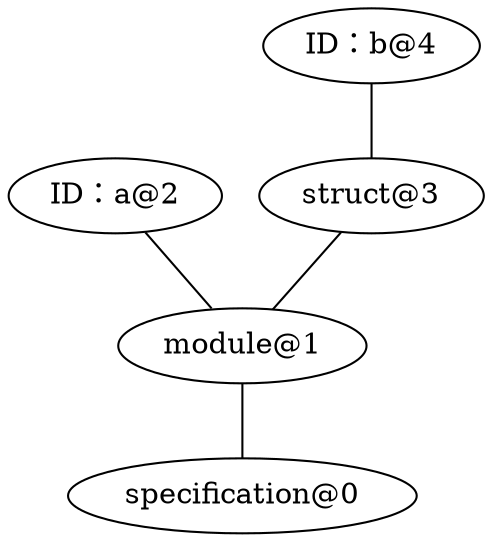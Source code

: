 graph{
    { rank=same; "specification@0"}
    { rank=same; "module@1"}
    { rank=same; "ID：a@2"; "struct@3"}
    { rank=same; "ID：b@4"}

    "module@1" -- "specification@0"
    "ID：a@2" -- "module@1"
    "struct@3" -- "module@1"
    "ID：b@4" -- "struct@3"
}
